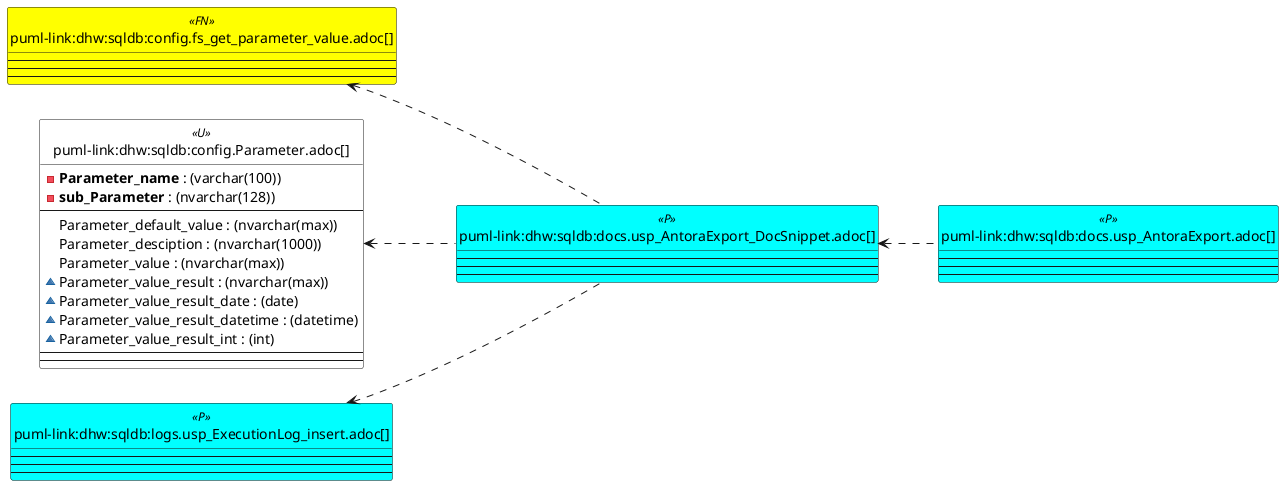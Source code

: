 @startuml
left to right direction
'top to bottom direction
hide circle
'avoide "." issues:
set namespaceSeparator none


skinparam class {
  BackgroundColor White
  BackgroundColor<<FN>> Yellow
  BackgroundColor<<FS>> Yellow
  BackgroundColor<<FT>> LightGray
  BackgroundColor<<IF>> Yellow
  BackgroundColor<<IS>> Yellow
  BackgroundColor<<P>> Aqua
  BackgroundColor<<PC>> Aqua
  BackgroundColor<<SN>> Yellow
  BackgroundColor<<SO>> SlateBlue
  BackgroundColor<<TF>> LightGray
  BackgroundColor<<TR>> Tomato
  BackgroundColor<<U>> White
  BackgroundColor<<V>> WhiteSmoke
  BackgroundColor<<X>> Aqua
  BackgroundColor<<external>> AliceBlue
}


entity "puml-link:dhw:sqldb:config.fs_get_parameter_value.adoc[]" as config.fs_get_parameter_value << FN >> {
  --
  --
  --
}

entity "puml-link:dhw:sqldb:config.Parameter.adoc[]" as config.Parameter << U >> {
  - **Parameter_name** : (varchar(100))
  - **sub_Parameter** : (nvarchar(128))
  --
  Parameter_default_value : (nvarchar(max))
  Parameter_desciption : (nvarchar(1000))
  Parameter_value : (nvarchar(max))
  ~ Parameter_value_result : (nvarchar(max))
  ~ Parameter_value_result_date : (date)
  ~ Parameter_value_result_datetime : (datetime)
  ~ Parameter_value_result_int : (int)
  --
  --
}

entity "puml-link:dhw:sqldb:docs.usp_AntoraExport.adoc[]" as docs.usp_AntoraExport << P >> {
  --
  --
  --
}

entity "puml-link:dhw:sqldb:docs.usp_AntoraExport_DocSnippet.adoc[]" as docs.usp_AntoraExport_DocSnippet << P >> {
  --
  --
  --
}

entity "puml-link:dhw:sqldb:logs.usp_ExecutionLog_insert.adoc[]" as logs.usp_ExecutionLog_insert << P >> {
  --
  --
  --
}

config.fs_get_parameter_value <.. docs.usp_AntoraExport_DocSnippet
config.Parameter <.. docs.usp_AntoraExport_DocSnippet
docs.usp_AntoraExport_DocSnippet <.. docs.usp_AntoraExport
logs.usp_ExecutionLog_insert <.. docs.usp_AntoraExport_DocSnippet

@enduml

